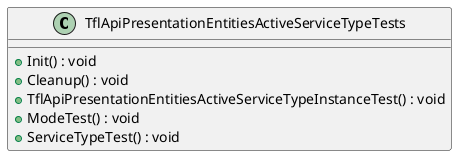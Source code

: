 @startuml
class TflApiPresentationEntitiesActiveServiceTypeTests {
    + Init() : void
    + Cleanup() : void
    + TflApiPresentationEntitiesActiveServiceTypeInstanceTest() : void
    + ModeTest() : void
    + ServiceTypeTest() : void
}
@enduml
